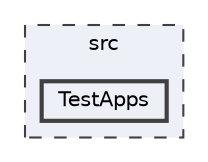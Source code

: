 digraph "src/TestApps"
{
 // LATEX_PDF_SIZE
  bgcolor="transparent";
  edge [fontname=Helvetica,fontsize=10,labelfontname=Helvetica,labelfontsize=10];
  node [fontname=Helvetica,fontsize=10,shape=box,height=0.2,width=0.4];
  compound=true
  subgraph clusterdir_68267d1309a1af8e8297ef4c3efbcdba {
    graph [ bgcolor="#edf0f7", pencolor="grey25", label="src", fontname=Helvetica,fontsize=10 style="filled,dashed", URL="dir_68267d1309a1af8e8297ef4c3efbcdba.html",tooltip=""]
  dir_e0d8dca237a54d643e87380bbe400853 [label="TestApps", fillcolor="#edf0f7", color="grey25", style="filled,bold", URL="dir_e0d8dca237a54d643e87380bbe400853.html",tooltip=""];
  }
}
